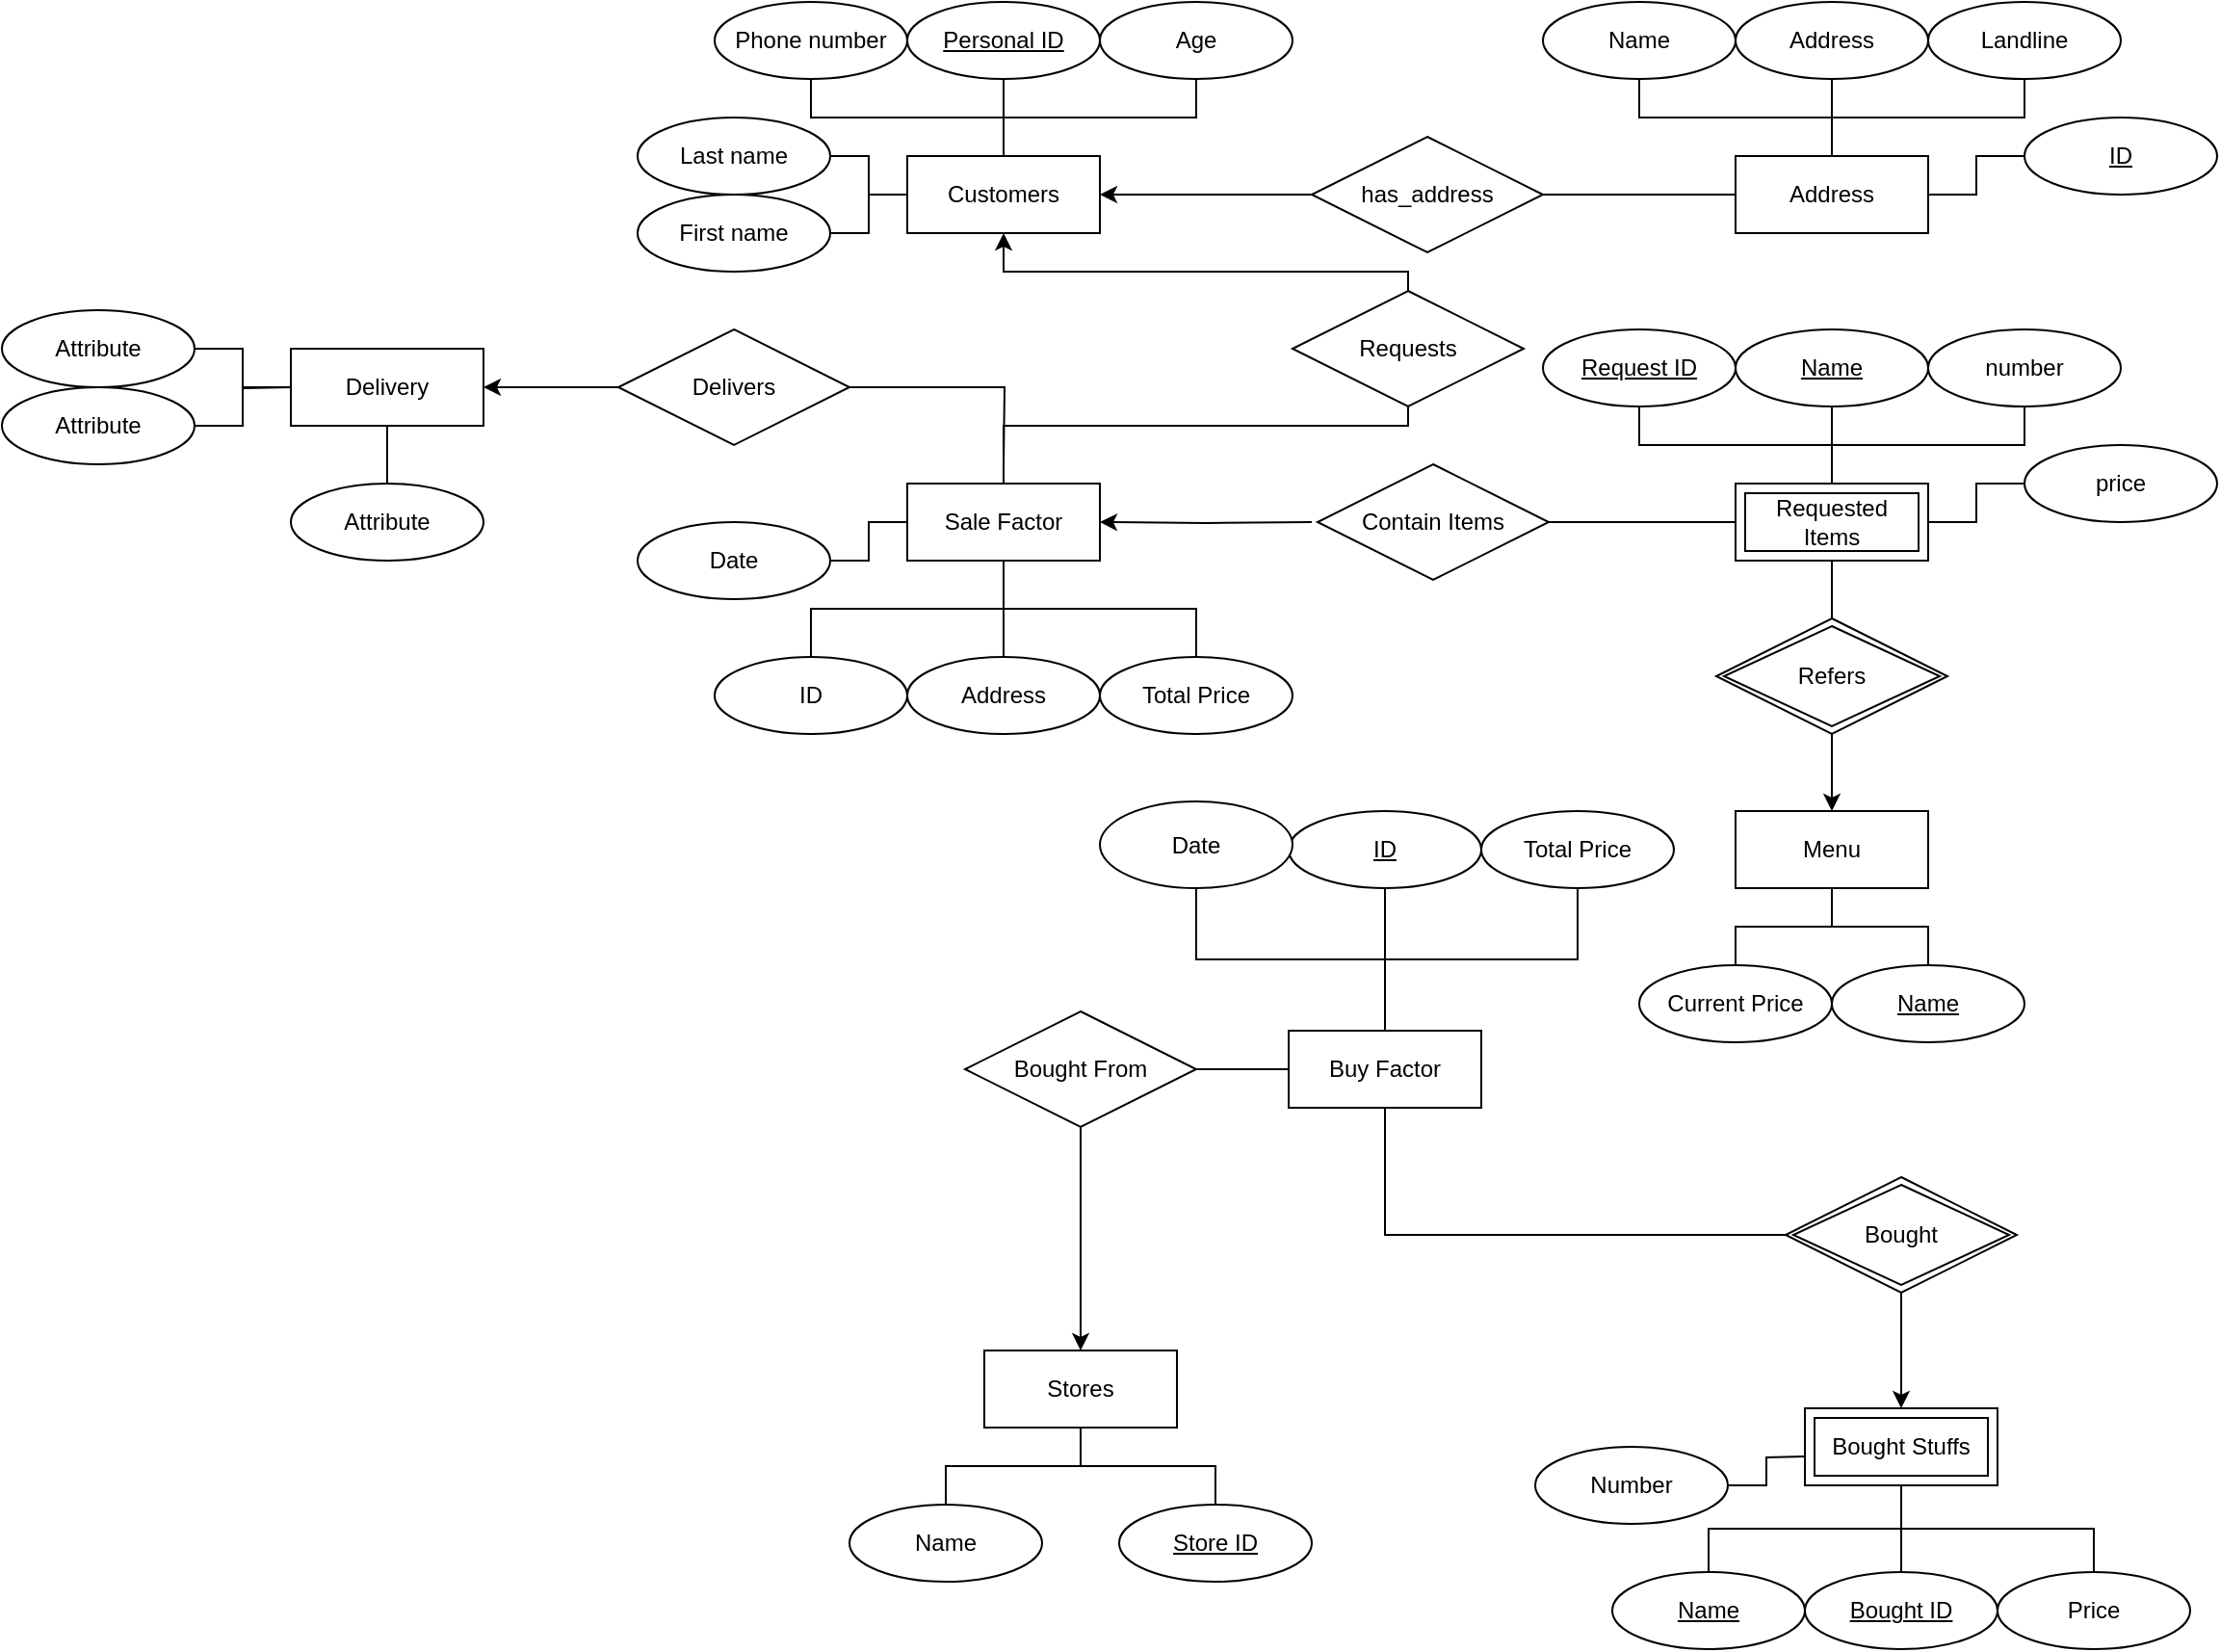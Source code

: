 <mxfile version="12.5.8" type="device"><diagram id="arnIUWqc2VuX3g1xg_qX" name="Page-1"><mxGraphModel dx="2813" dy="1064" grid="1" gridSize="10" guides="1" tooltips="1" connect="1" arrows="1" fold="1" page="1" pageScale="1" pageWidth="827" pageHeight="1169" math="0" shadow="0"><root><mxCell id="0"/><mxCell id="1" parent="0"/><mxCell id="wJk_vaE27kSCoGFTbEiG-11" style="edgeStyle=orthogonalEdgeStyle;rounded=0;orthogonalLoop=1;jettySize=auto;html=1;endArrow=none;endFill=0;" parent="1" source="wJk_vaE27kSCoGFTbEiG-1" target="wJk_vaE27kSCoGFTbEiG-8" edge="1"><mxGeometry relative="1" as="geometry"/></mxCell><mxCell id="wJk_vaE27kSCoGFTbEiG-15" value="" style="edgeStyle=orthogonalEdgeStyle;rounded=0;orthogonalLoop=1;jettySize=auto;html=1;endArrow=none;endFill=0;" parent="1" source="wJk_vaE27kSCoGFTbEiG-1" target="wJk_vaE27kSCoGFTbEiG-14" edge="1"><mxGeometry relative="1" as="geometry"/></mxCell><mxCell id="wJk_vaE27kSCoGFTbEiG-39" style="edgeStyle=orthogonalEdgeStyle;rounded=0;orthogonalLoop=1;jettySize=auto;html=1;entryX=1;entryY=0.5;entryDx=0;entryDy=0;startArrow=none;startFill=0;endArrow=none;endFill=0;" parent="1" source="wJk_vaE27kSCoGFTbEiG-1" target="wJk_vaE27kSCoGFTbEiG-3" edge="1"><mxGeometry relative="1" as="geometry"/></mxCell><mxCell id="wJk_vaE27kSCoGFTbEiG-1" value="Customers" style="whiteSpace=wrap;html=1;align=center;" parent="1" vertex="1"><mxGeometry x="140" y="160" width="100" height="40" as="geometry"/></mxCell><mxCell id="wJk_vaE27kSCoGFTbEiG-22" style="edgeStyle=orthogonalEdgeStyle;rounded=0;orthogonalLoop=1;jettySize=auto;html=1;entryX=0.5;entryY=1;entryDx=0;entryDy=0;endArrow=none;endFill=0;" parent="1" source="wJk_vaE27kSCoGFTbEiG-2" target="wJk_vaE27kSCoGFTbEiG-20" edge="1"><mxGeometry relative="1" as="geometry"/></mxCell><mxCell id="wJk_vaE27kSCoGFTbEiG-27" style="edgeStyle=orthogonalEdgeStyle;rounded=0;orthogonalLoop=1;jettySize=auto;html=1;endArrow=none;endFill=0;" parent="1" source="wJk_vaE27kSCoGFTbEiG-2" target="wJk_vaE27kSCoGFTbEiG-25" edge="1"><mxGeometry relative="1" as="geometry"/></mxCell><mxCell id="wJk_vaE27kSCoGFTbEiG-44" style="edgeStyle=orthogonalEdgeStyle;rounded=0;orthogonalLoop=1;jettySize=auto;html=1;entryX=0;entryY=0.5;entryDx=0;entryDy=0;startArrow=none;startFill=0;endArrow=none;endFill=0;" parent="1" source="wJk_vaE27kSCoGFTbEiG-2" target="BRKCdND4dM1b1V6YKLGf-2" edge="1"><mxGeometry relative="1" as="geometry"><mxPoint x="720" y="180" as="targetPoint"/></mxGeometry></mxCell><mxCell id="wJk_vaE27kSCoGFTbEiG-2" value="Address" style="whiteSpace=wrap;html=1;align=center;" parent="1" vertex="1"><mxGeometry x="570" y="160" width="100" height="40" as="geometry"/></mxCell><mxCell id="wJk_vaE27kSCoGFTbEiG-3" value="First name" style="ellipse;whiteSpace=wrap;html=1;align=center;" parent="1" vertex="1"><mxGeometry y="180" width="100" height="40" as="geometry"/></mxCell><mxCell id="wJk_vaE27kSCoGFTbEiG-8" value="Last name" style="ellipse;whiteSpace=wrap;html=1;align=center;" parent="1" vertex="1"><mxGeometry y="140" width="100" height="40" as="geometry"/></mxCell><mxCell id="wJk_vaE27kSCoGFTbEiG-34" style="edgeStyle=orthogonalEdgeStyle;rounded=0;orthogonalLoop=1;jettySize=auto;html=1;entryX=0.5;entryY=0;entryDx=0;entryDy=0;startArrow=none;startFill=0;endArrow=none;endFill=0;exitX=0.5;exitY=1;exitDx=0;exitDy=0;" parent="1" source="BRKCdND4dM1b1V6YKLGf-1" target="wJk_vaE27kSCoGFTbEiG-1" edge="1"><mxGeometry relative="1" as="geometry"><mxPoint x="190" y="130" as="sourcePoint"/></mxGeometry></mxCell><mxCell id="wJk_vaE27kSCoGFTbEiG-14" value="Phone number" style="ellipse;whiteSpace=wrap;html=1;align=center;" parent="1" vertex="1"><mxGeometry x="40" y="80" width="100" height="40" as="geometry"/></mxCell><mxCell id="wJk_vaE27kSCoGFTbEiG-17" style="edgeStyle=orthogonalEdgeStyle;rounded=0;orthogonalLoop=1;jettySize=auto;html=1;endArrow=none;endFill=0;" parent="1" source="wJk_vaE27kSCoGFTbEiG-16" target="wJk_vaE27kSCoGFTbEiG-1" edge="1"><mxGeometry relative="1" as="geometry"/></mxCell><mxCell id="wJk_vaE27kSCoGFTbEiG-16" value="Age" style="ellipse;whiteSpace=wrap;html=1;align=center;" parent="1" vertex="1"><mxGeometry x="240" y="80" width="100" height="40" as="geometry"/></mxCell><mxCell id="wJk_vaE27kSCoGFTbEiG-20" value="Name" style="ellipse;whiteSpace=wrap;html=1;align=center;" parent="1" vertex="1"><mxGeometry x="470" y="80" width="100" height="40" as="geometry"/></mxCell><mxCell id="wJk_vaE27kSCoGFTbEiG-24" style="edgeStyle=orthogonalEdgeStyle;rounded=0;orthogonalLoop=1;jettySize=auto;html=1;entryX=0.5;entryY=0;entryDx=0;entryDy=0;endArrow=none;endFill=0;" parent="1" source="wJk_vaE27kSCoGFTbEiG-23" target="wJk_vaE27kSCoGFTbEiG-2" edge="1"><mxGeometry relative="1" as="geometry"/></mxCell><mxCell id="wJk_vaE27kSCoGFTbEiG-23" value="Address" style="ellipse;whiteSpace=wrap;html=1;align=center;" parent="1" vertex="1"><mxGeometry x="570" y="80" width="100" height="40" as="geometry"/></mxCell><mxCell id="wJk_vaE27kSCoGFTbEiG-25" value="Landline" style="ellipse;whiteSpace=wrap;html=1;align=center;" parent="1" vertex="1"><mxGeometry x="670" y="80" width="100" height="40" as="geometry"/></mxCell><mxCell id="wJk_vaE27kSCoGFTbEiG-30" style="edgeStyle=orthogonalEdgeStyle;rounded=0;orthogonalLoop=1;jettySize=auto;html=1;entryX=1;entryY=0.5;entryDx=0;entryDy=0;endArrow=classic;endFill=1;startArrow=none;startFill=0;" parent="1" source="wJk_vaE27kSCoGFTbEiG-28" target="wJk_vaE27kSCoGFTbEiG-1" edge="1"><mxGeometry relative="1" as="geometry"/></mxCell><mxCell id="wJk_vaE27kSCoGFTbEiG-31" style="edgeStyle=orthogonalEdgeStyle;rounded=0;orthogonalLoop=1;jettySize=auto;html=1;entryX=0;entryY=0.5;entryDx=0;entryDy=0;endArrow=none;endFill=0;" parent="1" source="wJk_vaE27kSCoGFTbEiG-28" target="wJk_vaE27kSCoGFTbEiG-2" edge="1"><mxGeometry relative="1" as="geometry"/></mxCell><mxCell id="wJk_vaE27kSCoGFTbEiG-28" value="has_address" style="shape=rhombus;perimeter=rhombusPerimeter;whiteSpace=wrap;html=1;align=center;" parent="1" vertex="1"><mxGeometry x="350" y="150" width="120" height="60" as="geometry"/></mxCell><mxCell id="wJk_vaE27kSCoGFTbEiG-40" style="edgeStyle=orthogonalEdgeStyle;rounded=0;orthogonalLoop=1;jettySize=auto;html=1;entryX=0.5;entryY=1;entryDx=0;entryDy=0;startArrow=none;startFill=0;endArrow=classic;endFill=1;" parent="1" source="wJk_vaE27kSCoGFTbEiG-35" target="wJk_vaE27kSCoGFTbEiG-1" edge="1"><mxGeometry relative="1" as="geometry"><Array as="points"><mxPoint x="190" y="220"/></Array></mxGeometry></mxCell><mxCell id="BRKCdND4dM1b1V6YKLGf-171" style="edgeStyle=orthogonalEdgeStyle;rounded=0;orthogonalLoop=1;jettySize=auto;html=1;entryX=0.5;entryY=0;entryDx=0;entryDy=0;startArrow=none;startFill=0;endArrow=none;endFill=0;" edge="1" parent="1" source="wJk_vaE27kSCoGFTbEiG-35" target="wJk_vaE27kSCoGFTbEiG-36"><mxGeometry relative="1" as="geometry"><Array as="points"><mxPoint x="400" y="300"/><mxPoint x="190" y="300"/></Array></mxGeometry></mxCell><mxCell id="wJk_vaE27kSCoGFTbEiG-35" value="Requests" style="shape=rhombus;perimeter=rhombusPerimeter;whiteSpace=wrap;html=1;align=center;" parent="1" vertex="1"><mxGeometry x="340" y="230" width="120" height="60" as="geometry"/></mxCell><mxCell id="BRKCdND4dM1b1V6YKLGf-9" style="edgeStyle=orthogonalEdgeStyle;rounded=0;orthogonalLoop=1;jettySize=auto;html=1;entryX=0.5;entryY=0;entryDx=0;entryDy=0;endArrow=none;endFill=0;" edge="1" parent="1" source="wJk_vaE27kSCoGFTbEiG-36" target="BRKCdND4dM1b1V6YKLGf-8"><mxGeometry relative="1" as="geometry"/></mxCell><mxCell id="BRKCdND4dM1b1V6YKLGf-11" style="edgeStyle=orthogonalEdgeStyle;rounded=0;orthogonalLoop=1;jettySize=auto;html=1;entryX=0.5;entryY=0;entryDx=0;entryDy=0;endArrow=none;endFill=0;" edge="1" parent="1" source="wJk_vaE27kSCoGFTbEiG-36" target="BRKCdND4dM1b1V6YKLGf-10"><mxGeometry relative="1" as="geometry"/></mxCell><mxCell id="BRKCdND4dM1b1V6YKLGf-18" style="edgeStyle=orthogonalEdgeStyle;rounded=0;orthogonalLoop=1;jettySize=auto;html=1;entryX=0.5;entryY=0;entryDx=0;entryDy=0;endArrow=none;endFill=0;" edge="1" parent="1" source="wJk_vaE27kSCoGFTbEiG-36" target="BRKCdND4dM1b1V6YKLGf-14"><mxGeometry relative="1" as="geometry"/></mxCell><mxCell id="BRKCdND4dM1b1V6YKLGf-111" style="edgeStyle=orthogonalEdgeStyle;rounded=0;orthogonalLoop=1;jettySize=auto;html=1;entryX=1;entryY=0.5;entryDx=0;entryDy=0;startArrow=none;startFill=0;endArrow=none;endFill=0;" edge="1" parent="1" source="wJk_vaE27kSCoGFTbEiG-36" target="BRKCdND4dM1b1V6YKLGf-110"><mxGeometry relative="1" as="geometry"/></mxCell><mxCell id="wJk_vaE27kSCoGFTbEiG-36" value="Sale Factor" style="whiteSpace=wrap;html=1;align=center;" parent="1" vertex="1"><mxGeometry x="140" y="330" width="100" height="40" as="geometry"/></mxCell><mxCell id="BRKCdND4dM1b1V6YKLGf-1" value="Personal ID" style="ellipse;whiteSpace=wrap;html=1;align=center;fontStyle=4;" vertex="1" parent="1"><mxGeometry x="140" y="80" width="100" height="40" as="geometry"/></mxCell><mxCell id="BRKCdND4dM1b1V6YKLGf-2" value="ID" style="ellipse;whiteSpace=wrap;html=1;align=center;fontStyle=4;" vertex="1" parent="1"><mxGeometry x="720" y="140" width="100" height="40" as="geometry"/></mxCell><mxCell id="BRKCdND4dM1b1V6YKLGf-8" value="Address" style="ellipse;whiteSpace=wrap;html=1;align=center;" vertex="1" parent="1"><mxGeometry x="140" y="420" width="100" height="40" as="geometry"/></mxCell><mxCell id="BRKCdND4dM1b1V6YKLGf-10" value="Total Price" style="ellipse;whiteSpace=wrap;html=1;align=center;" vertex="1" parent="1"><mxGeometry x="240" y="420" width="100" height="40" as="geometry"/></mxCell><mxCell id="BRKCdND4dM1b1V6YKLGf-14" value="ID" style="ellipse;whiteSpace=wrap;html=1;align=center;" vertex="1" parent="1"><mxGeometry x="40" y="420" width="100" height="40" as="geometry"/></mxCell><mxCell id="BRKCdND4dM1b1V6YKLGf-20" style="edgeStyle=orthogonalEdgeStyle;rounded=0;orthogonalLoop=1;jettySize=auto;html=1;entryX=1;entryY=0.5;entryDx=0;entryDy=0;endArrow=classic;endFill=1;exitX=0;exitY=0.5;exitDx=0;exitDy=0;" edge="1" parent="1" target="wJk_vaE27kSCoGFTbEiG-36"><mxGeometry relative="1" as="geometry"><mxPoint x="350" y="350" as="sourcePoint"/></mxGeometry></mxCell><mxCell id="BRKCdND4dM1b1V6YKLGf-22" style="edgeStyle=orthogonalEdgeStyle;rounded=0;orthogonalLoop=1;jettySize=auto;html=1;entryX=1;entryY=0.5;entryDx=0;entryDy=0;endArrow=none;endFill=0;" edge="1" parent="1"><mxGeometry relative="1" as="geometry"><mxPoint x="570" y="350" as="sourcePoint"/><mxPoint x="470" y="350" as="targetPoint"/></mxGeometry></mxCell><mxCell id="BRKCdND4dM1b1V6YKLGf-23" value="&lt;u&gt;Request ID&lt;/u&gt;" style="ellipse;whiteSpace=wrap;html=1;align=center;" vertex="1" parent="1"><mxGeometry x="470" y="250" width="100" height="40" as="geometry"/></mxCell><mxCell id="BRKCdND4dM1b1V6YKLGf-24" value="&lt;u&gt;Name&lt;/u&gt;" style="ellipse;whiteSpace=wrap;html=1;align=center;" vertex="1" parent="1"><mxGeometry x="570" y="250" width="100" height="40" as="geometry"/></mxCell><mxCell id="BRKCdND4dM1b1V6YKLGf-37" style="edgeStyle=orthogonalEdgeStyle;rounded=0;orthogonalLoop=1;jettySize=auto;html=1;entryX=0.5;entryY=1;entryDx=0;entryDy=0;endArrow=none;endFill=0;" edge="1" parent="1" source="BRKCdND4dM1b1V6YKLGf-27" target="BRKCdND4dM1b1V6YKLGf-24"><mxGeometry relative="1" as="geometry"/></mxCell><mxCell id="BRKCdND4dM1b1V6YKLGf-39" style="edgeStyle=orthogonalEdgeStyle;rounded=0;orthogonalLoop=1;jettySize=auto;html=1;entryX=0.5;entryY=1;entryDx=0;entryDy=0;endArrow=none;endFill=0;" edge="1" parent="1" source="BRKCdND4dM1b1V6YKLGf-27" target="BRKCdND4dM1b1V6YKLGf-31"><mxGeometry relative="1" as="geometry"><Array as="points"><mxPoint x="620" y="310"/><mxPoint x="720" y="310"/></Array></mxGeometry></mxCell><mxCell id="BRKCdND4dM1b1V6YKLGf-40" style="edgeStyle=orthogonalEdgeStyle;rounded=0;orthogonalLoop=1;jettySize=auto;html=1;entryX=0.5;entryY=1;entryDx=0;entryDy=0;endArrow=none;endFill=0;" edge="1" parent="1" source="BRKCdND4dM1b1V6YKLGf-27" target="BRKCdND4dM1b1V6YKLGf-23"><mxGeometry relative="1" as="geometry"/></mxCell><mxCell id="BRKCdND4dM1b1V6YKLGf-41" style="edgeStyle=orthogonalEdgeStyle;rounded=0;orthogonalLoop=1;jettySize=auto;html=1;endArrow=none;endFill=0;" edge="1" parent="1" source="BRKCdND4dM1b1V6YKLGf-27" target="BRKCdND4dM1b1V6YKLGf-35"><mxGeometry relative="1" as="geometry"/></mxCell><mxCell id="BRKCdND4dM1b1V6YKLGf-44" style="edgeStyle=orthogonalEdgeStyle;rounded=0;orthogonalLoop=1;jettySize=auto;html=1;entryX=0.5;entryY=0;entryDx=0;entryDy=0;endArrow=none;endFill=0;" edge="1" parent="1" source="BRKCdND4dM1b1V6YKLGf-27" target="BRKCdND4dM1b1V6YKLGf-47"><mxGeometry relative="1" as="geometry"><mxPoint x="620" y="410" as="targetPoint"/></mxGeometry></mxCell><mxCell id="BRKCdND4dM1b1V6YKLGf-27" value="Requested Items" style="shape=ext;margin=3;double=1;whiteSpace=wrap;html=1;align=center;" vertex="1" parent="1"><mxGeometry x="570" y="330" width="100" height="40" as="geometry"/></mxCell><mxCell id="BRKCdND4dM1b1V6YKLGf-31" value="number" style="ellipse;whiteSpace=wrap;html=1;align=center;" vertex="1" parent="1"><mxGeometry x="670" y="250" width="100" height="40" as="geometry"/></mxCell><mxCell id="BRKCdND4dM1b1V6YKLGf-35" value="price" style="ellipse;whiteSpace=wrap;html=1;align=center;" vertex="1" parent="1"><mxGeometry x="720" y="310" width="100" height="40" as="geometry"/></mxCell><mxCell id="BRKCdND4dM1b1V6YKLGf-42" value="Contain Items" style="shape=rhombus;perimeter=rhombusPerimeter;whiteSpace=wrap;html=1;align=center;" vertex="1" parent="1"><mxGeometry x="353" y="320" width="120" height="60" as="geometry"/></mxCell><mxCell id="BRKCdND4dM1b1V6YKLGf-54" style="edgeStyle=orthogonalEdgeStyle;rounded=0;orthogonalLoop=1;jettySize=auto;html=1;entryX=0.5;entryY=0;entryDx=0;entryDy=0;endArrow=none;endFill=0;" edge="1" parent="1" source="BRKCdND4dM1b1V6YKLGf-46" target="BRKCdND4dM1b1V6YKLGf-51"><mxGeometry relative="1" as="geometry"><mxPoint x="570" y="614" as="targetPoint"/></mxGeometry></mxCell><mxCell id="BRKCdND4dM1b1V6YKLGf-55" style="edgeStyle=orthogonalEdgeStyle;rounded=0;orthogonalLoop=1;jettySize=auto;html=1;entryX=0.5;entryY=0;entryDx=0;entryDy=0;endArrow=none;endFill=0;" edge="1" parent="1" source="BRKCdND4dM1b1V6YKLGf-46" target="BRKCdND4dM1b1V6YKLGf-52"><mxGeometry relative="1" as="geometry"><mxPoint x="670" y="614" as="targetPoint"/></mxGeometry></mxCell><mxCell id="BRKCdND4dM1b1V6YKLGf-46" value="Menu" style="whiteSpace=wrap;html=1;align=center;" vertex="1" parent="1"><mxGeometry x="570" y="500" width="100" height="40" as="geometry"/></mxCell><mxCell id="BRKCdND4dM1b1V6YKLGf-48" style="edgeStyle=orthogonalEdgeStyle;rounded=0;orthogonalLoop=1;jettySize=auto;html=1;entryX=0.5;entryY=0;entryDx=0;entryDy=0;endArrow=classic;endFill=1;" edge="1" parent="1" source="BRKCdND4dM1b1V6YKLGf-47" target="BRKCdND4dM1b1V6YKLGf-46"><mxGeometry relative="1" as="geometry"/></mxCell><mxCell id="BRKCdND4dM1b1V6YKLGf-47" value="Refers" style="shape=rhombus;double=1;perimeter=rhombusPerimeter;whiteSpace=wrap;html=1;align=center;" vertex="1" parent="1"><mxGeometry x="560" y="400" width="120" height="60" as="geometry"/></mxCell><mxCell id="BRKCdND4dM1b1V6YKLGf-51" value="Current Price" style="ellipse;whiteSpace=wrap;html=1;align=center;" vertex="1" parent="1"><mxGeometry x="520" y="580" width="100" height="40" as="geometry"/></mxCell><mxCell id="BRKCdND4dM1b1V6YKLGf-52" value="Name" style="ellipse;whiteSpace=wrap;html=1;align=center;fontStyle=4" vertex="1" parent="1"><mxGeometry x="620" y="580" width="100" height="40" as="geometry"/></mxCell><mxCell id="BRKCdND4dM1b1V6YKLGf-72" style="edgeStyle=orthogonalEdgeStyle;rounded=0;orthogonalLoop=1;jettySize=auto;html=1;entryX=0.5;entryY=0;entryDx=0;entryDy=0;endArrow=none;endFill=0;" edge="1" parent="1" source="BRKCdND4dM1b1V6YKLGf-69" target="BRKCdND4dM1b1V6YKLGf-71"><mxGeometry relative="1" as="geometry"/></mxCell><mxCell id="BRKCdND4dM1b1V6YKLGf-74" style="edgeStyle=orthogonalEdgeStyle;rounded=0;orthogonalLoop=1;jettySize=auto;html=1;entryX=0.5;entryY=0;entryDx=0;entryDy=0;endArrow=none;endFill=0;" edge="1" parent="1" source="BRKCdND4dM1b1V6YKLGf-69" target="BRKCdND4dM1b1V6YKLGf-73"><mxGeometry relative="1" as="geometry"/></mxCell><mxCell id="BRKCdND4dM1b1V6YKLGf-69" value="Stores" style="whiteSpace=wrap;html=1;align=center;" vertex="1" parent="1"><mxGeometry x="180" y="780" width="100" height="40" as="geometry"/></mxCell><mxCell id="BRKCdND4dM1b1V6YKLGf-71" value="Name" style="ellipse;whiteSpace=wrap;html=1;align=center;" vertex="1" parent="1"><mxGeometry x="110" y="860" width="100" height="40" as="geometry"/></mxCell><mxCell id="BRKCdND4dM1b1V6YKLGf-73" value="Store ID" style="ellipse;whiteSpace=wrap;html=1;align=center;fontStyle=4" vertex="1" parent="1"><mxGeometry x="250" y="860" width="100" height="40" as="geometry"/></mxCell><mxCell id="BRKCdND4dM1b1V6YKLGf-123" style="edgeStyle=orthogonalEdgeStyle;rounded=0;orthogonalLoop=1;jettySize=auto;html=1;entryX=0.5;entryY=0;entryDx=0;entryDy=0;startArrow=none;startFill=0;endArrow=classic;endFill=1;" edge="1" parent="1" source="BRKCdND4dM1b1V6YKLGf-75" target="BRKCdND4dM1b1V6YKLGf-69"><mxGeometry relative="1" as="geometry"/></mxCell><mxCell id="BRKCdND4dM1b1V6YKLGf-124" style="edgeStyle=orthogonalEdgeStyle;rounded=0;orthogonalLoop=1;jettySize=auto;html=1;entryX=0;entryY=0.5;entryDx=0;entryDy=0;startArrow=none;startFill=0;endArrow=none;endFill=0;" edge="1" parent="1" source="BRKCdND4dM1b1V6YKLGf-75" target="BRKCdND4dM1b1V6YKLGf-77"><mxGeometry relative="1" as="geometry"/></mxCell><mxCell id="BRKCdND4dM1b1V6YKLGf-75" value="Bought From" style="shape=rhombus;perimeter=rhombusPerimeter;whiteSpace=wrap;html=1;align=center;" vertex="1" parent="1"><mxGeometry x="170" y="604" width="120" height="60" as="geometry"/></mxCell><mxCell id="BRKCdND4dM1b1V6YKLGf-160" style="edgeStyle=orthogonalEdgeStyle;rounded=0;orthogonalLoop=1;jettySize=auto;html=1;entryX=0.5;entryY=1;entryDx=0;entryDy=0;startArrow=none;startFill=0;endArrow=none;endFill=0;" edge="1" parent="1" source="BRKCdND4dM1b1V6YKLGf-77" target="BRKCdND4dM1b1V6YKLGf-105"><mxGeometry relative="1" as="geometry"/></mxCell><mxCell id="BRKCdND4dM1b1V6YKLGf-161" style="edgeStyle=orthogonalEdgeStyle;rounded=0;orthogonalLoop=1;jettySize=auto;html=1;entryX=0.5;entryY=1;entryDx=0;entryDy=0;startArrow=none;startFill=0;endArrow=none;endFill=0;" edge="1" parent="1" source="BRKCdND4dM1b1V6YKLGf-77" target="BRKCdND4dM1b1V6YKLGf-80"><mxGeometry relative="1" as="geometry"/></mxCell><mxCell id="BRKCdND4dM1b1V6YKLGf-77" value="Buy Factor" style="whiteSpace=wrap;html=1;align=center;" vertex="1" parent="1"><mxGeometry x="338" y="614" width="100" height="40" as="geometry"/></mxCell><mxCell id="BRKCdND4dM1b1V6YKLGf-80" value="ID" style="ellipse;whiteSpace=wrap;html=1;align=center;fontStyle=4" vertex="1" parent="1"><mxGeometry x="338" y="500" width="100" height="40" as="geometry"/></mxCell><mxCell id="BRKCdND4dM1b1V6YKLGf-163" style="edgeStyle=orthogonalEdgeStyle;rounded=0;orthogonalLoop=1;jettySize=auto;html=1;startArrow=none;startFill=0;endArrow=none;endFill=0;" edge="1" parent="1" source="BRKCdND4dM1b1V6YKLGf-81" target="BRKCdND4dM1b1V6YKLGf-77"><mxGeometry relative="1" as="geometry"/></mxCell><mxCell id="BRKCdND4dM1b1V6YKLGf-81" value="Total Price" style="ellipse;whiteSpace=wrap;html=1;align=center;" vertex="1" parent="1"><mxGeometry x="438" y="500" width="100" height="40" as="geometry"/></mxCell><mxCell id="BRKCdND4dM1b1V6YKLGf-104" style="edgeStyle=orthogonalEdgeStyle;rounded=0;orthogonalLoop=1;jettySize=auto;html=1;entryX=1;entryY=0.5;entryDx=0;entryDy=0;startArrow=none;startFill=0;endArrow=none;endFill=0;" edge="1" parent="1" target="BRKCdND4dM1b1V6YKLGf-103"><mxGeometry relative="1" as="geometry"><mxPoint x="606" y="835" as="sourcePoint"/></mxGeometry></mxCell><mxCell id="BRKCdND4dM1b1V6YKLGf-95" value="Name" style="ellipse;whiteSpace=wrap;html=1;align=center;fontStyle=4" vertex="1" parent="1"><mxGeometry x="506" y="895" width="100" height="40" as="geometry"/></mxCell><mxCell id="BRKCdND4dM1b1V6YKLGf-96" value="Price" style="ellipse;whiteSpace=wrap;html=1;align=center;" vertex="1" parent="1"><mxGeometry x="706" y="895" width="100" height="40" as="geometry"/></mxCell><mxCell id="BRKCdND4dM1b1V6YKLGf-99" value="Bought ID" style="ellipse;whiteSpace=wrap;html=1;align=center;fontStyle=4" vertex="1" parent="1"><mxGeometry x="606" y="895" width="100" height="40" as="geometry"/></mxCell><mxCell id="BRKCdND4dM1b1V6YKLGf-103" value="Number" style="ellipse;whiteSpace=wrap;html=1;align=center;" vertex="1" parent="1"><mxGeometry x="466" y="830" width="100" height="40" as="geometry"/></mxCell><mxCell id="BRKCdND4dM1b1V6YKLGf-105" value="Date" style="ellipse;whiteSpace=wrap;html=1;align=center;" vertex="1" parent="1"><mxGeometry x="240" y="495" width="100" height="45" as="geometry"/></mxCell><mxCell id="BRKCdND4dM1b1V6YKLGf-110" value="Date" style="ellipse;whiteSpace=wrap;html=1;align=center;" vertex="1" parent="1"><mxGeometry y="350" width="100" height="40" as="geometry"/></mxCell><mxCell id="BRKCdND4dM1b1V6YKLGf-140" style="edgeStyle=orthogonalEdgeStyle;rounded=0;orthogonalLoop=1;jettySize=auto;html=1;entryX=0.5;entryY=0;entryDx=0;entryDy=0;startArrow=none;startFill=0;endArrow=none;endFill=0;" edge="1" parent="1" source="BRKCdND4dM1b1V6YKLGf-137" target="BRKCdND4dM1b1V6YKLGf-99"><mxGeometry relative="1" as="geometry"/></mxCell><mxCell id="BRKCdND4dM1b1V6YKLGf-141" style="edgeStyle=orthogonalEdgeStyle;rounded=0;orthogonalLoop=1;jettySize=auto;html=1;entryX=0.5;entryY=0;entryDx=0;entryDy=0;startArrow=none;startFill=0;endArrow=none;endFill=0;" edge="1" parent="1" source="BRKCdND4dM1b1V6YKLGf-137" target="BRKCdND4dM1b1V6YKLGf-95"><mxGeometry relative="1" as="geometry"/></mxCell><mxCell id="BRKCdND4dM1b1V6YKLGf-142" style="edgeStyle=orthogonalEdgeStyle;rounded=0;orthogonalLoop=1;jettySize=auto;html=1;entryX=0.5;entryY=0;entryDx=0;entryDy=0;startArrow=none;startFill=0;endArrow=none;endFill=0;" edge="1" parent="1" source="BRKCdND4dM1b1V6YKLGf-137" target="BRKCdND4dM1b1V6YKLGf-96"><mxGeometry relative="1" as="geometry"/></mxCell><mxCell id="BRKCdND4dM1b1V6YKLGf-137" value="Bought Stuffs" style="shape=ext;margin=3;double=1;whiteSpace=wrap;html=1;align=center;" vertex="1" parent="1"><mxGeometry x="606" y="810" width="100" height="40" as="geometry"/></mxCell><mxCell id="BRKCdND4dM1b1V6YKLGf-139" style="edgeStyle=orthogonalEdgeStyle;rounded=0;orthogonalLoop=1;jettySize=auto;html=1;entryX=0.5;entryY=0;entryDx=0;entryDy=0;startArrow=none;startFill=0;endArrow=classic;endFill=1;" edge="1" parent="1" source="BRKCdND4dM1b1V6YKLGf-138" target="BRKCdND4dM1b1V6YKLGf-137"><mxGeometry relative="1" as="geometry"/></mxCell><mxCell id="BRKCdND4dM1b1V6YKLGf-169" style="edgeStyle=orthogonalEdgeStyle;rounded=0;orthogonalLoop=1;jettySize=auto;html=1;entryX=0.5;entryY=1;entryDx=0;entryDy=0;startArrow=none;startFill=0;endArrow=none;endFill=0;" edge="1" parent="1" source="BRKCdND4dM1b1V6YKLGf-138" target="BRKCdND4dM1b1V6YKLGf-77"><mxGeometry relative="1" as="geometry"/></mxCell><mxCell id="BRKCdND4dM1b1V6YKLGf-138" value="Bought" style="shape=rhombus;double=1;perimeter=rhombusPerimeter;whiteSpace=wrap;html=1;align=center;" vertex="1" parent="1"><mxGeometry x="596" y="690" width="120" height="60" as="geometry"/></mxCell><mxCell id="BRKCdND4dM1b1V6YKLGf-186" style="edgeStyle=orthogonalEdgeStyle;rounded=0;orthogonalLoop=1;jettySize=auto;html=1;entryX=0.5;entryY=0;entryDx=0;entryDy=0;startArrow=none;startFill=0;endArrow=none;endFill=0;" edge="1" parent="1" source="BRKCdND4dM1b1V6YKLGf-173" target="BRKCdND4dM1b1V6YKLGf-180"><mxGeometry relative="1" as="geometry"/></mxCell><mxCell id="BRKCdND4dM1b1V6YKLGf-173" value="Delivery" style="whiteSpace=wrap;html=1;align=center;" vertex="1" parent="1"><mxGeometry x="-180" y="260" width="100" height="40" as="geometry"/></mxCell><mxCell id="BRKCdND4dM1b1V6YKLGf-187" style="edgeStyle=orthogonalEdgeStyle;rounded=0;orthogonalLoop=1;jettySize=auto;html=1;startArrow=none;startFill=0;endArrow=none;endFill=0;" edge="1" parent="1" source="BRKCdND4dM1b1V6YKLGf-174"><mxGeometry relative="1" as="geometry"><mxPoint x="190" y="320" as="targetPoint"/></mxGeometry></mxCell><mxCell id="BRKCdND4dM1b1V6YKLGf-188" style="edgeStyle=orthogonalEdgeStyle;rounded=0;orthogonalLoop=1;jettySize=auto;html=1;entryX=1;entryY=0.5;entryDx=0;entryDy=0;startArrow=none;startFill=0;endArrow=classic;endFill=1;" edge="1" parent="1" source="BRKCdND4dM1b1V6YKLGf-174" target="BRKCdND4dM1b1V6YKLGf-173"><mxGeometry relative="1" as="geometry"/></mxCell><mxCell id="BRKCdND4dM1b1V6YKLGf-174" value="Delivers" style="shape=rhombus;perimeter=rhombusPerimeter;whiteSpace=wrap;html=1;align=center;" vertex="1" parent="1"><mxGeometry x="-10" y="250" width="120" height="60" as="geometry"/></mxCell><mxCell id="BRKCdND4dM1b1V6YKLGf-184" style="edgeStyle=orthogonalEdgeStyle;rounded=0;orthogonalLoop=1;jettySize=auto;html=1;entryX=0;entryY=0.5;entryDx=0;entryDy=0;startArrow=none;startFill=0;endArrow=none;endFill=0;" edge="1" parent="1" source="BRKCdND4dM1b1V6YKLGf-179" target="BRKCdND4dM1b1V6YKLGf-173"><mxGeometry relative="1" as="geometry"/></mxCell><mxCell id="BRKCdND4dM1b1V6YKLGf-179" value="Attribute" style="ellipse;whiteSpace=wrap;html=1;align=center;" vertex="1" parent="1"><mxGeometry x="-330" y="280" width="100" height="40" as="geometry"/></mxCell><mxCell id="BRKCdND4dM1b1V6YKLGf-180" value="Attribute" style="ellipse;whiteSpace=wrap;html=1;align=center;" vertex="1" parent="1"><mxGeometry x="-180" y="330" width="100" height="40" as="geometry"/></mxCell><mxCell id="BRKCdND4dM1b1V6YKLGf-185" style="edgeStyle=orthogonalEdgeStyle;rounded=0;orthogonalLoop=1;jettySize=auto;html=1;startArrow=none;startFill=0;endArrow=none;endFill=0;" edge="1" parent="1" source="BRKCdND4dM1b1V6YKLGf-181"><mxGeometry relative="1" as="geometry"><mxPoint x="-180" y="280" as="targetPoint"/></mxGeometry></mxCell><mxCell id="BRKCdND4dM1b1V6YKLGf-181" value="Attribute" style="ellipse;whiteSpace=wrap;html=1;align=center;" vertex="1" parent="1"><mxGeometry x="-330" y="240" width="100" height="40" as="geometry"/></mxCell></root></mxGraphModel></diagram></mxfile>